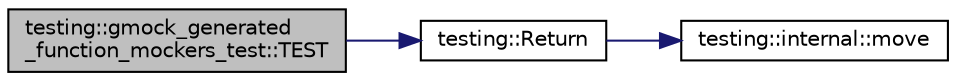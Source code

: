 digraph "testing::gmock_generated_function_mockers_test::TEST"
{
  edge [fontname="Helvetica",fontsize="10",labelfontname="Helvetica",labelfontsize="10"];
  node [fontname="Helvetica",fontsize="10",shape=record];
  rankdir="LR";
  Node28 [label="testing::gmock_generated\l_function_mockers_test::TEST",height=0.2,width=0.4,color="black", fillcolor="grey75", style="filled", fontcolor="black"];
  Node28 -> Node29 [color="midnightblue",fontsize="10",style="solid",fontname="Helvetica"];
  Node29 [label="testing::Return",height=0.2,width=0.4,color="black", fillcolor="white", style="filled",URL="$d0/d75/namespacetesting.html#af6d1c13e9376c77671e37545cd84359c"];
  Node29 -> Node30 [color="midnightblue",fontsize="10",style="solid",fontname="Helvetica"];
  Node30 [label="testing::internal::move",height=0.2,width=0.4,color="black", fillcolor="white", style="filled",URL="$d0/da7/namespacetesting_1_1internal.html#a0f6d06bf8c3093b9c22bb08723db201e"];
}
